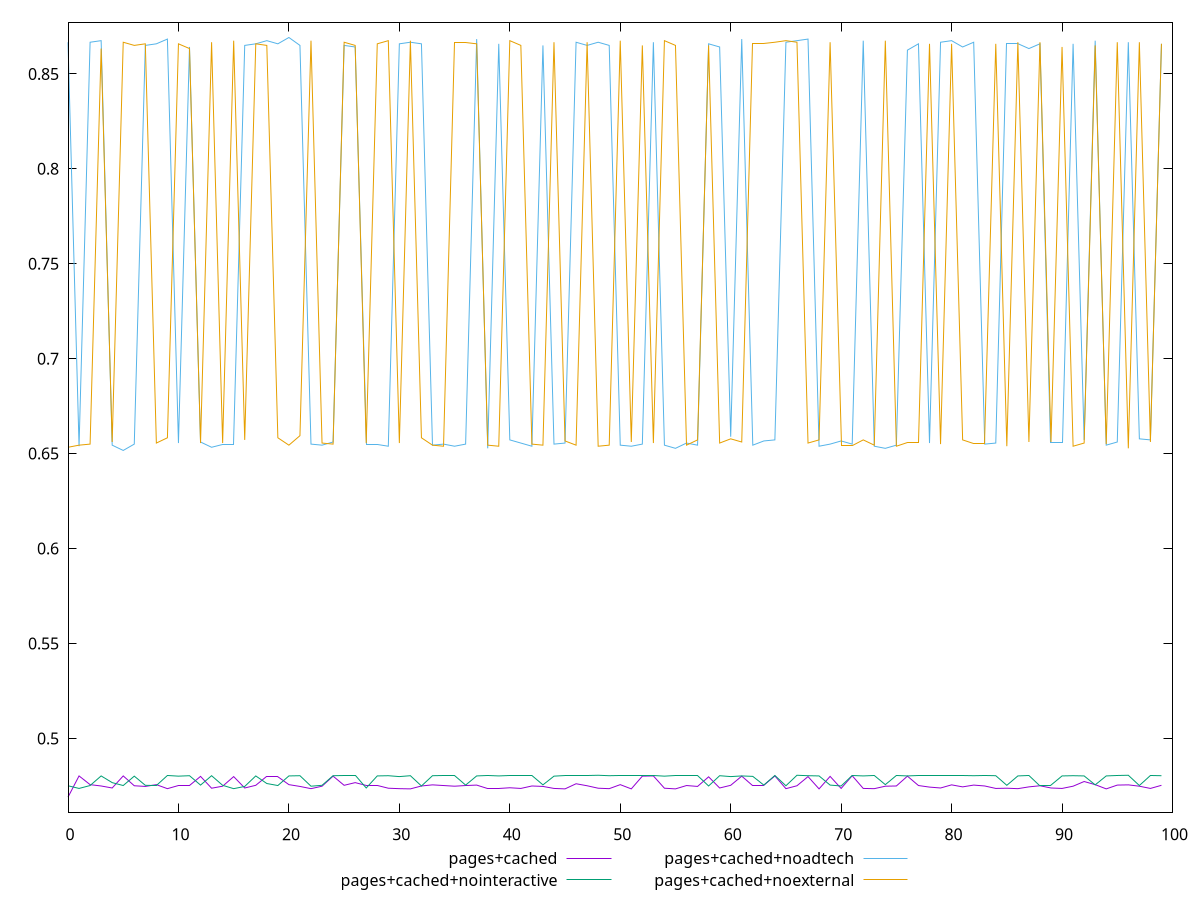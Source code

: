 $_pagesCached <<EOF
0.46905882352941175
0.48023529411764704
0.4756470588235294
0.47494117647058826
0.4738823529411765
0.48023529411764704
0.47505882352941176
0.4747058823529412
0.4756470588235294
0.47352941176470587
0.47505882352941176
0.47505882352941176
0.48
0.4737647058823529
0.4748235294117647
0.4798823529411765
0.4738823529411765
0.4752941176470588
0.48011764705882354
0.48011764705882354
0.4756470588235294
0.4747058823529412
0.47352941176470587
0.4748235294117647
0.48011764705882354
0.4752941176470588
0.4767058823529412
0.47505882352941176
0.47505882352941176
0.4737647058823529
0.47352941176470587
0.47341176470588237
0.47494117647058826
0.47552941176470587
0.4751764705882353
0.4748235294117647
0.4751764705882353
0.47541176470588237
0.4736470588235294
0.4736470588235294
0.474
0.4736470588235294
0.47494117647058826
0.4747058823529412
0.4736470588235294
0.47341176470588237
0.47611764705882353
0.47505882352941176
0.4737647058823529
0.47352941176470587
0.4756470588235294
0.47341176470588237
0.48011764705882354
0.48023529411764704
0.4737647058823529
0.47341176470588237
0.4751764705882353
0.4747058823529412
0.4797647058823529
0.4738823529411765
0.4752941176470588
0.48011764705882354
0.4752941176470588
0.4752941176470588
0.48023529411764704
0.47352941176470587
0.47505882352941176
0.4798823529411765
0.47341176470588237
0.48
0.4736470588235294
0.4803529411764706
0.4736470588235294
0.47352941176470587
0.4748235294117647
0.47494117647058826
0.48011764705882354
0.4751764705882353
0.4743529411764706
0.4738823529411765
0.47552941176470587
0.4744705882352941
0.47541176470588237
0.47494117647058826
0.4736470588235294
0.4737647058823529
0.47352941176470587
0.4744705882352941
0.47505882352941176
0.4738823529411765
0.4736470588235294
0.4748235294117647
0.4772941176470588
0.4756470588235294
0.47341176470588237
0.47541176470588237
0.47552941176470587
0.4748235294117647
0.4736470588235294
0.4752941176470588
EOF
$_pagesCachedNointeractive <<EOF
0.47505882352941176
0.4736470588235294
0.4751764705882353
0.48023529411764704
0.4767058823529412
0.4751764705882353
0.48011764705882354
0.4752941176470588
0.4751764705882353
0.4804705882352941
0.48011764705882354
0.4803529411764706
0.47541176470588237
0.4803529411764706
0.4752941176470588
0.47352941176470587
0.4747058823529412
0.48023529411764704
0.47623529411764703
0.4751764705882353
0.48023529411764704
0.4803529411764706
0.4748235294117647
0.4752941176470588
0.4803529411764706
0.4804705882352941
0.4804705882352941
0.4738823529411765
0.48023529411764704
0.4803529411764706
0.4798823529411765
0.4803529411764706
0.47494117647058826
0.4803529411764706
0.48023529411764704
0.48023529411764704
0.47541176470588237
0.48023529411764704
0.4804705882352941
0.48023529411764704
0.4803529411764706
0.4803529411764706
0.4804705882352941
0.47552941176470587
0.48011764705882354
0.4803529411764706
0.4803529411764706
0.4803529411764706
0.48058823529411765
0.4803529411764706
0.4804705882352941
0.4803529411764706
0.4803529411764706
0.4803529411764706
0.48011764705882354
0.4803529411764706
0.4803529411764706
0.4803529411764706
0.47494117647058826
0.4803529411764706
0.4798823529411765
0.48023529411764704
0.48
0.47541176470588237
0.4804705882352941
0.47505882352941176
0.48058823529411765
0.4803529411764706
0.48023529411764704
0.47541176470588237
0.47494117647058826
0.4804705882352941
0.48023529411764704
0.4804705882352941
0.4756470588235294
0.4804705882352941
0.48023529411764704
0.4804705882352941
0.4804705882352941
0.4804705882352941
0.4804705882352941
0.4804705882352941
0.4803529411764706
0.4804705882352941
0.4803529411764706
0.4752941176470588
0.48023529411764704
0.4804705882352941
0.47494117647058826
0.47494117647058826
0.48023529411764704
0.4803529411764706
0.48023529411764704
0.47552941176470587
0.48023529411764704
0.4804705882352941
0.48058823529411765
0.4751764705882353
0.4804705882352941
0.4803529411764706
EOF
$_pagesCachedNoadtech <<EOF
0.8666666666666667
0.6538888888888889
0.8666666666666667
0.8674999999999999
0.6544444444444444
0.6516666666666666
0.655
0.865
0.8658333333333333
0.8683333333333333
0.6555555555555556
0.8641666666666666
0.6561111111111111
0.6533333333333333
0.655
0.655
0.865
0.8658333333333333
0.8674999999999999
0.8658333333333333
0.8691666666666666
0.865
0.655
0.6544444444444444
0.6561111111111111
0.865
0.8641666666666666
0.655
0.655
0.6538888888888889
0.8658333333333333
0.8666666666666667
0.8658333333333333
0.6544444444444444
0.655
0.6538888888888889
0.655
0.8683333333333333
0.6527777777777778
0.8658333333333333
0.6572222222222223
0.6555555555555556
0.6538888888888889
0.865
0.655
0.6555555555555556
0.8666666666666667
0.865
0.8666666666666667
0.865
0.6544444444444444
0.6538888888888889
0.655
0.8666666666666667
0.6544444444444444
0.6527777777777778
0.6555555555555556
0.6544444444444444
0.8658333333333333
0.8641666666666666
0.6588888888888889
0.8683333333333333
0.6544444444444444
0.6566666666666666
0.6572222222222223
0.8666666666666667
0.8674999999999999
0.8683333333333333
0.6538888888888889
0.655
0.6566666666666666
0.655
0.8674999999999999
0.6538888888888889
0.6527777777777778
0.6544444444444444
0.8625
0.8658333333333333
0.6555555555555556
0.8666666666666667
0.8674999999999999
0.8641666666666666
0.8666666666666667
0.655
0.6555555555555556
0.8658333333333333
0.8658333333333333
0.8633333333333333
0.8658333333333333
0.6561111111111111
0.6561111111111111
0.8658333333333333
0.6572222222222223
0.8674999999999999
0.6544444444444444
0.6561111111111111
0.8666666666666667
0.6577777777777778
0.6572222222222223
0.8658333333333333
EOF
$_pagesCachedNoexternal <<EOF
0.6533333333333333
0.6544444444444444
0.655
0.8633333333333333
0.6561111111111111
0.8666666666666667
0.865
0.8658333333333333
0.6555555555555556
0.6583333333333333
0.8658333333333333
0.8633333333333333
0.6555555555555556
0.8666666666666667
0.6555555555555556
0.8674999999999999
0.6572222222222223
0.8658333333333333
0.865
0.6583333333333333
0.6544444444444444
0.6594444444444445
0.8674999999999999
0.6555555555555556
0.655
0.8666666666666667
0.865
0.6555555555555556
0.8658333333333333
0.8674999999999999
0.6555555555555556
0.8674999999999999
0.6583333333333333
0.6544444444444444
0.6538888888888889
0.8666666666666667
0.8666666666666667
0.8658333333333333
0.6544444444444444
0.6538888888888889
0.8674999999999999
0.865
0.655
0.6544444444444444
0.8666666666666667
0.6566666666666666
0.6544444444444444
0.8666666666666667
0.6538888888888889
0.6544444444444444
0.8674999999999999
0.6561111111111111
0.865
0.6555555555555556
0.8674999999999999
0.865
0.6544444444444444
0.6572222222222223
0.865
0.6555555555555556
0.6577777777777778
0.6561111111111111
0.8658333333333333
0.8658333333333333
0.8666666666666667
0.8674999999999999
0.8666666666666667
0.6555555555555556
0.6572222222222223
0.8666666666666667
0.6544444444444444
0.6544444444444444
0.6572222222222223
0.6544444444444444
0.8674999999999999
0.6538888888888889
0.6561111111111111
0.6561111111111111
0.8658333333333333
0.655
0.8658333333333333
0.6572222222222223
0.6555555555555556
0.6555555555555556
0.8658333333333333
0.6538888888888889
0.8666666666666667
0.6561111111111111
0.8666666666666667
0.6561111111111111
0.8641666666666666
0.6538888888888889
0.6555555555555556
0.865
0.655
0.8666666666666667
0.6527777777777778
0.8666666666666667
0.6561111111111111
0.8658333333333333
EOF
set key outside below
set terminal pngcairo
set output "report_00005_2020-11-02T22-26-11.212Z/render-blocking-resources/render-blocking-resources_pages+cached_pages+cached+nointeractive_pages+cached+noadtech_pages+cached+noexternal.png"
set yrange [0.46105666666666667:0.8771688235294117]
plot $_pagesCached title "pages+cached" with line ,$_pagesCachedNointeractive title "pages+cached+nointeractive" with line ,$_pagesCachedNoadtech title "pages+cached+noadtech" with line ,$_pagesCachedNoexternal title "pages+cached+noexternal" with line ,